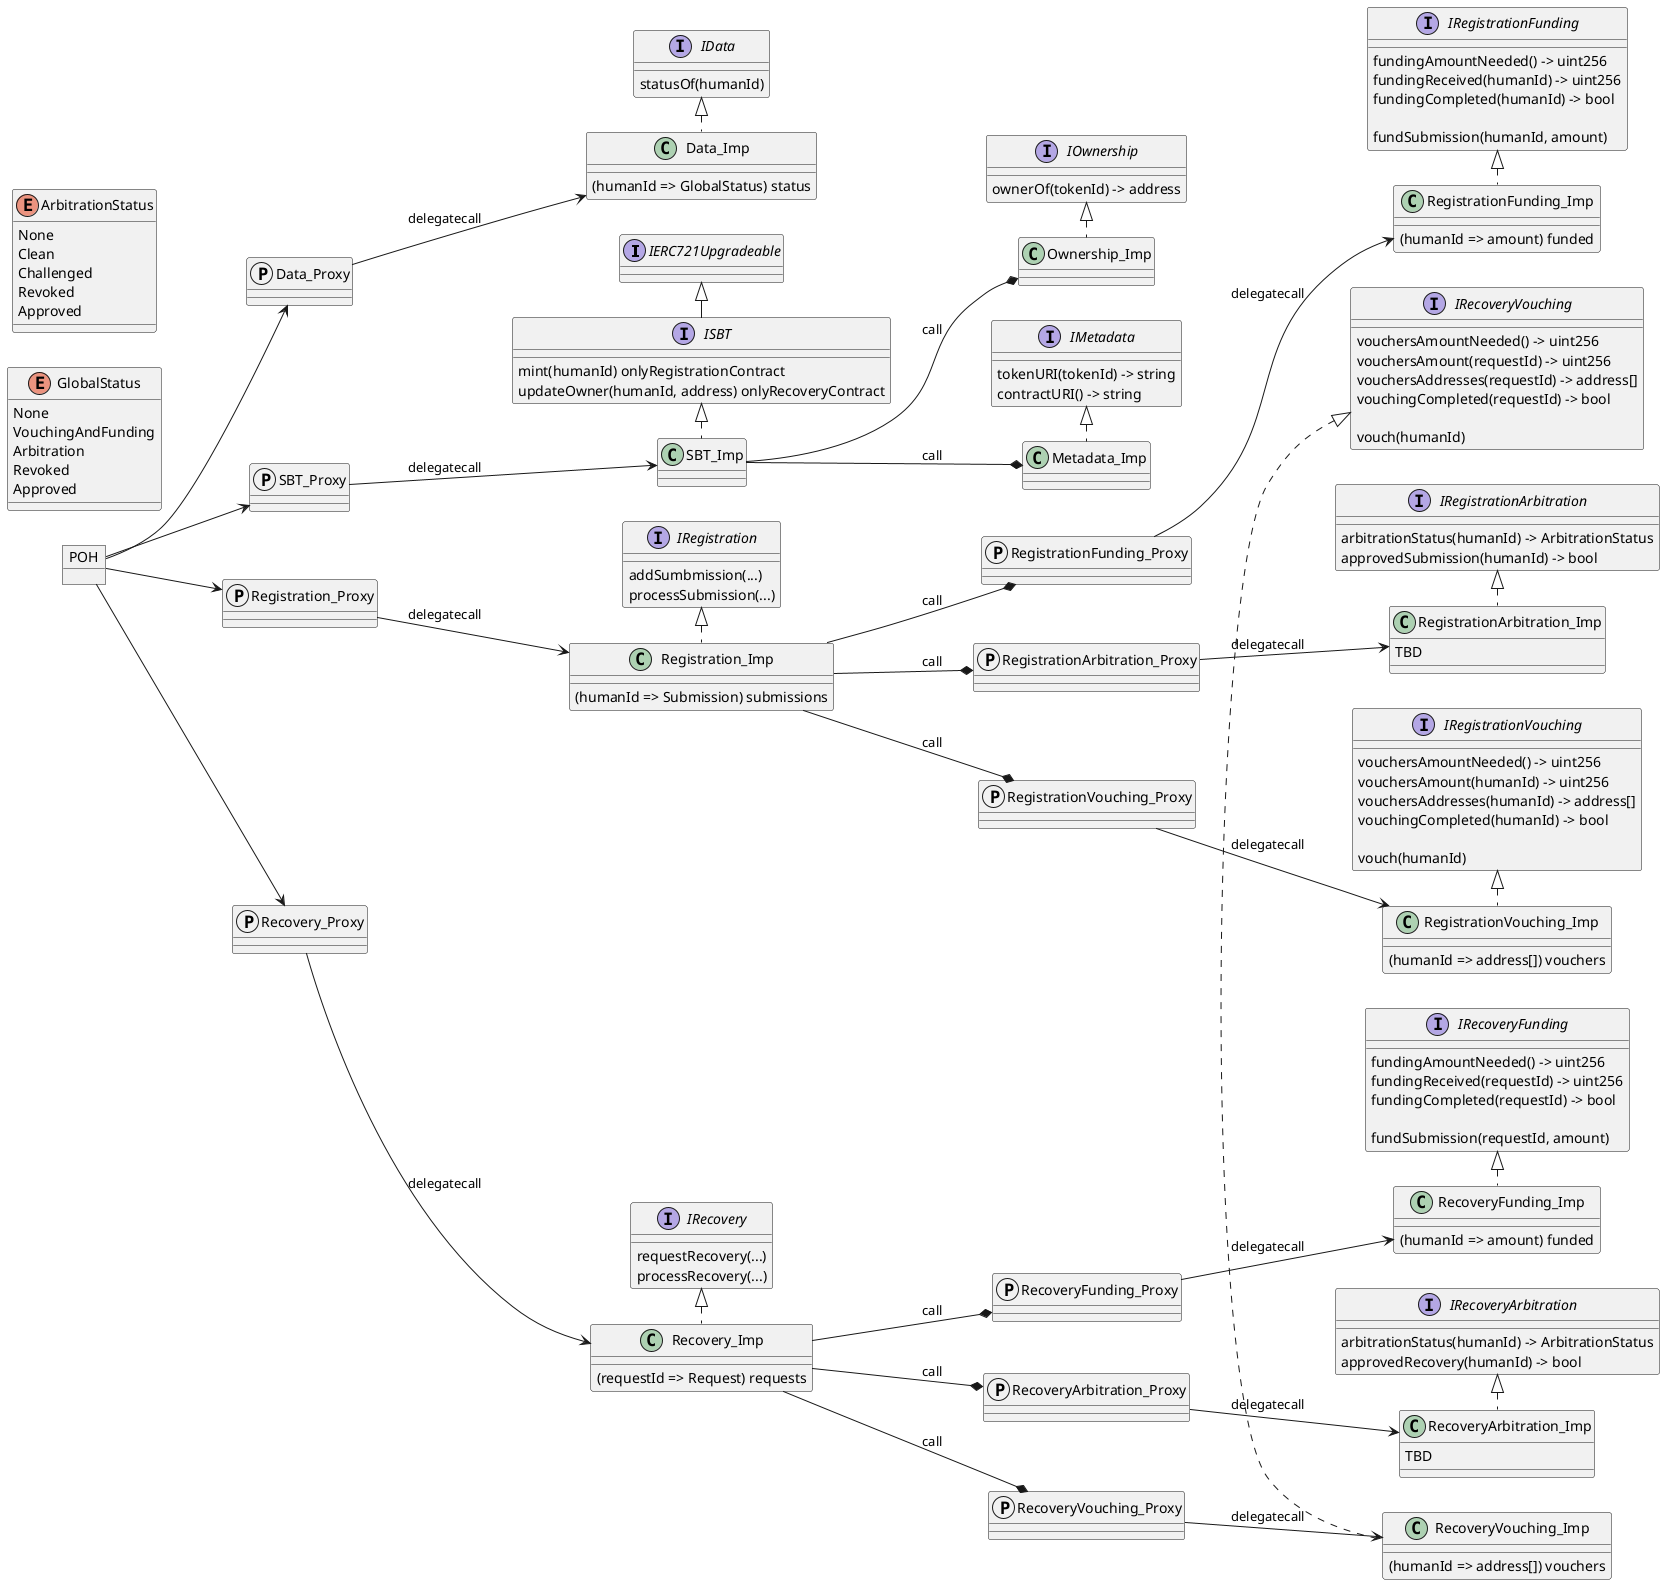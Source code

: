 @startuml POH_V2

' using "protocol" (P) for proxy

left to right direction

' libraries

interface IERC721Upgradeable

' enums

enum GlobalStatus {
    None
    VouchingAndFunding
    Arbitration
    Revoked
    Approved
}

enum ArbitrationStatus {
    None
    Clean
    Challenged
    Revoked
    Approved
}

' interfaces / abstract classes

interface IData {
    statusOf(humanId)
}
interface ISBT {
    mint(humanId) onlyRegistrationContract
    updateOwner(humanId, address) onlyRecoveryContract
}
ISBT -l-|> IERC721Upgradeable
interface IRegistration {
    addSumbmission(...)
    processSubmission(...)
}
interface IRecovery {
    requestRecovery(...)
    processRecovery(...)
}

interface IOwnership {
    ownerOf(tokenId) -> address
}
interface IMetadata {
    tokenURI(tokenId) -> string
    contractURI() -> string
}

interface IRegistrationVouching {
    vouchersAmountNeeded() -> uint256
    vouchersAmount(humanId) -> uint256
    vouchersAddresses(humanId) -> address[]
    vouchingCompleted(humanId) -> bool

    vouch(humanId)
}
interface IRegistrationFunding {
    fundingAmountNeeded() -> uint256
    fundingReceived(humanId) -> uint256
    fundingCompleted(humanId) -> bool

    fundSubmission(humanId, amount)
}
interface IRegistrationArbitration {
    arbitrationStatus(humanId) -> ArbitrationStatus
    approvedSubmission(humanId) -> bool
}
interface IRecoveryVouching {
    vouchersAmountNeeded() -> uint256
    vouchersAmount(requestId) -> uint256
    vouchersAddresses(requestId) -> address[]
    vouchingCompleted(requestId) -> bool

    vouch(humanId)
}
interface IRecoveryFunding {
    fundingAmountNeeded() -> uint256
    fundingReceived(requestId) -> uint256
    fundingCompleted(requestId) -> bool

    fundSubmission(requestId, amount)
}
interface IRecoveryArbitration {
    arbitrationStatus(humanId) -> ArbitrationStatus
    approvedRecovery(humanId) -> bool
}

' proxies

protocol Data_Proxy
protocol SBT_Proxy
protocol Registration_Proxy
protocol Recovery_Proxy

protocol RegistrationVouching_Proxy
protocol RegistrationFunding_Proxy
protocol RegistrationArbitration_Proxy

protocol RecoveryVouching_Proxy
protocol RecoveryFunding_Proxy
protocol RecoveryArbitration_Proxy

' classes

class Data_Imp {
    (humanId => GlobalStatus) status
}
class SBT_Imp
class Registration_Imp {
    (humanId => Submission) submissions
}
class Recovery_Imp {
    (requestId => Request) requests
}

class RegistrationVouching_Imp {
    (humanId => address[]) vouchers
}
class RegistrationFunding_Imp {
    (humanId => amount) funded
}
class RegistrationArbitration_Imp {
    TBD
}

class RecoveryVouching_Imp {
    (humanId => address[]) vouchers
}
class RecoveryFunding_Imp {
    (humanId => amount) funded
}
class RecoveryArbitration_Imp {
    TBD
}

class Ownership_Imp
class Metadata_Imp

' POH
object POH
POH --> Data_Proxy
POH --> SBT_Proxy
POH --> Registration_Proxy
POH --> Recovery_Proxy

' interfaces implementations

Data_Imp .l.|> IData
SBT_Imp .l.|> ISBT
Registration_Imp .l.|> IRegistration
Recovery_Imp .l.|> IRecovery

Ownership_Imp .l.|> IOwnership
Metadata_Imp .l.|> IMetadata

RegistrationVouching_Imp .l.|> IRegistrationVouching
RegistrationFunding_Imp .l.|> IRegistrationFunding
RegistrationArbitration_Imp .l.|> IRegistrationArbitration

RecoveryVouching_Imp .l.|> IRecoveryVouching
RecoveryFunding_Imp .l.|> IRecoveryFunding
RecoveryArbitration_Imp .l.|> IRecoveryArbitration


' proxies implementations

Data_Proxy --> Data_Imp : delegatecall
SBT_Proxy --> SBT_Imp : delegatecall
Registration_Proxy --> Registration_Imp : delegatecall
Recovery_Proxy --> Recovery_Imp : delegatecall

RegistrationVouching_Proxy --> RegistrationVouching_Imp : delegatecall
RegistrationFunding_Proxy --> RegistrationFunding_Imp : delegatecall
RegistrationArbitration_Proxy --> RegistrationArbitration_Imp : delegatecall

RecoveryVouching_Proxy --> RecoveryVouching_Imp : delegatecall
RecoveryFunding_Proxy --> RecoveryFunding_Imp : delegatecall
RecoveryArbitration_Proxy --> RecoveryArbitration_Imp : delegatecall

' composition

SBT_Imp --* Ownership_Imp : call
SBT_Imp --* Metadata_Imp : call

Registration_Imp --* RegistrationVouching_Proxy : call
Registration_Imp --* RegistrationFunding_Proxy : call
Registration_Imp --* RegistrationArbitration_Proxy : call

Recovery_Imp --* RecoveryVouching_Proxy : call
Recovery_Imp --* RecoveryFunding_Proxy : call
Recovery_Imp --* RecoveryArbitration_Proxy : call

' hide @unlinked

@enduml